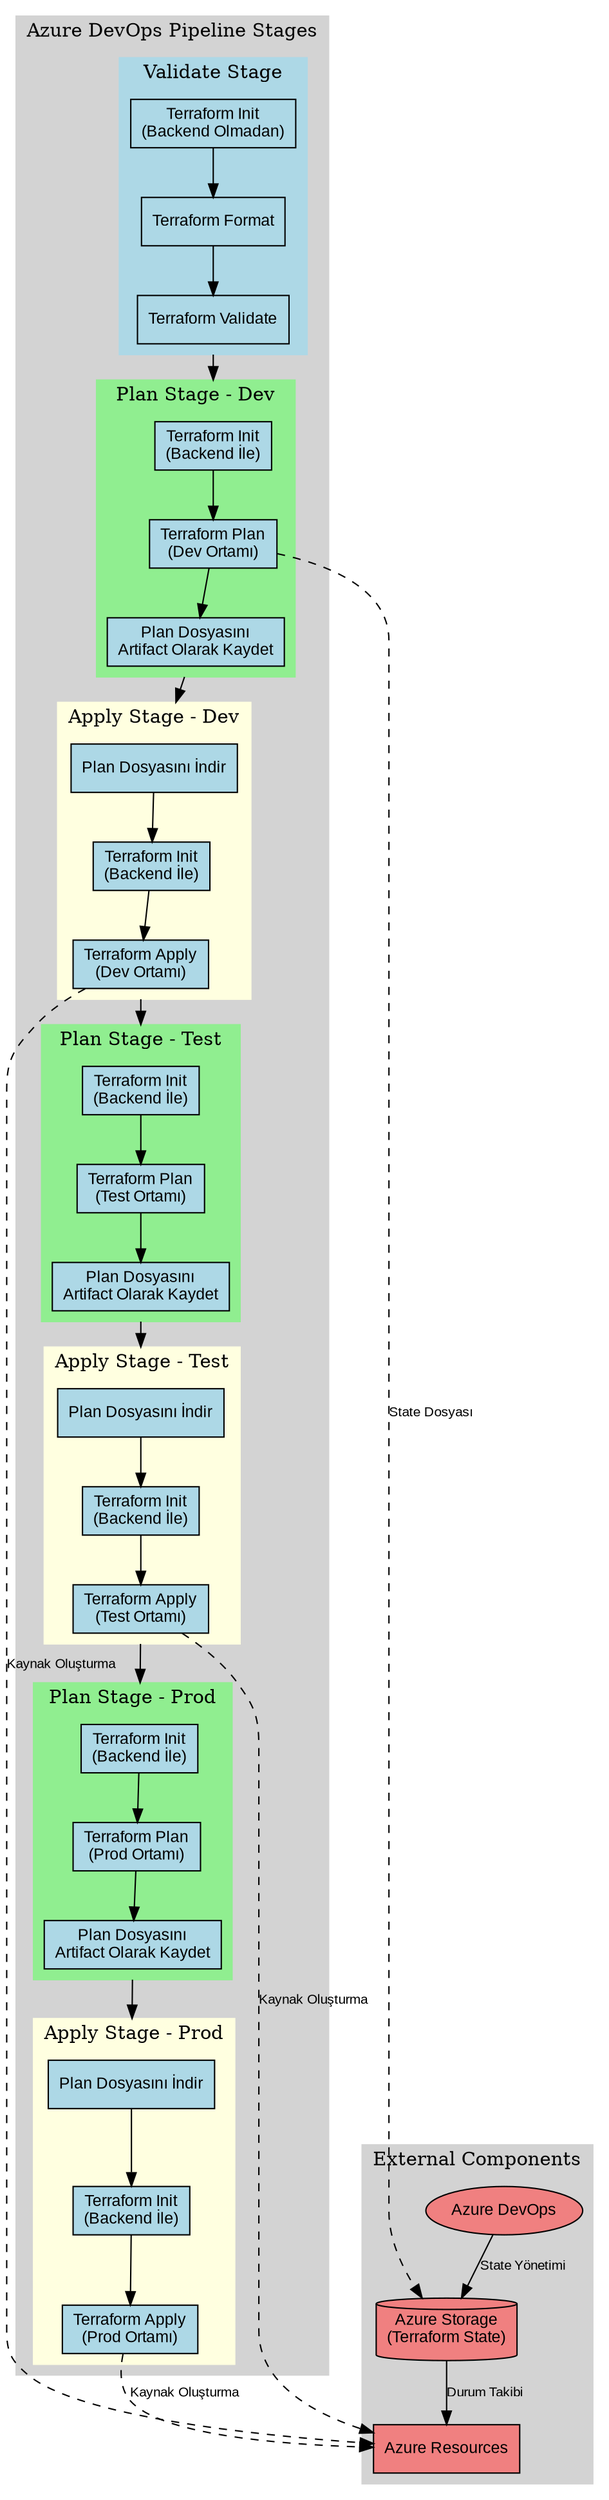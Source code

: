 digraph G {
    // Graph settings
    rankdir=TB;
    compound=true;
    node [shape=box, style=filled, fillcolor=lightblue, fontname="Arial", fontsize=12];
    edge [fontname="Arial", fontsize=10];
    
    // Stages
    subgraph cluster_stages {
        label="Azure DevOps Pipeline Stages";
        style=filled;
        color=lightgrey;
        
        // Validation Stage
        subgraph cluster_validate {
            label="Validate Stage";
            style=filled;
            color=lightblue;
            
            validate_init [label="Terraform Init\n(Backend Olmadan)"];
            validate_fmt [label="Terraform Format"];
            validate_validate [label="Terraform Validate"];
            
            validate_init -> validate_fmt -> validate_validate;
        }
        
        // Plan Stage - Dev
        subgraph cluster_plan_dev {
            label="Plan Stage - Dev";
            style=filled;
            color=lightgreen;
            
            plan_init [label="Terraform Init\n(Backend İle)"];
            plan_dev [label="Terraform Plan\n(Dev Ortamı)"];
            plan_artifact [label="Plan Dosyasını\nArtifact Olarak Kaydet"];
            
            plan_init -> plan_dev -> plan_artifact;
        }
        
        // Apply Stage - Dev
        subgraph cluster_apply_dev {
            label="Apply Stage - Dev";
            style=filled;
            color=lightyellow;
            
            apply_dev_init [label="Terraform Init\n(Backend İle)"];
            apply_dev_download [label="Plan Dosyasını İndir"];
            apply_dev_apply [label="Terraform Apply\n(Dev Ortamı)"];
            
            apply_dev_download -> apply_dev_init -> apply_dev_apply;
        }
        
        // Plan Stage - Test
        subgraph cluster_plan_test {
            label="Plan Stage - Test";
            style=filled;
            color=lightgreen;
            
            plan_test_init [label="Terraform Init\n(Backend İle)"];
            plan_test [label="Terraform Plan\n(Test Ortamı)"];
            plan_test_artifact [label="Plan Dosyasını\nArtifact Olarak Kaydet"];
            
            plan_test_init -> plan_test -> plan_test_artifact;
        }
        
        // Apply Stage - Test
        subgraph cluster_apply_test {
            label="Apply Stage - Test";
            style=filled;
            color=lightyellow;
            
            apply_test_init [label="Terraform Init\n(Backend İle)"];
            apply_test_download [label="Plan Dosyasını İndir"];
            apply_test_apply [label="Terraform Apply\n(Test Ortamı)"];
            
            apply_test_download -> apply_test_init -> apply_test_apply;
        }
        
        // Plan Stage - Prod
        subgraph cluster_plan_prod {
            label="Plan Stage - Prod";
            style=filled;
            color=lightgreen;
            
            plan_prod_init [label="Terraform Init\n(Backend İle)"];
            plan_prod [label="Terraform Plan\n(Prod Ortamı)"];
            plan_prod_artifact [label="Plan Dosyasını\nArtifact Olarak Kaydet"];
            
            plan_prod_init -> plan_prod -> plan_prod_artifact;
        }
        
        // Apply Stage - Prod
        subgraph cluster_apply_prod {
            label="Apply Stage - Prod";
            style=filled;
            color=lightyellow;
            
            apply_prod_init [label="Terraform Init\n(Backend İle)"];
            apply_prod_download [label="Plan Dosyasını İndir"];
            apply_prod_apply [label="Terraform Apply\n(Prod Ortamı)"];
            
            apply_prod_download -> apply_prod_init -> apply_prod_apply;
        }
        
        // Stage dependencies
        validate_validate -> plan_init [ltail=cluster_validate, lhead=cluster_plan_dev];
        plan_artifact -> apply_dev_download [ltail=cluster_plan_dev, lhead=cluster_apply_dev];
        apply_dev_apply -> plan_test_init [ltail=cluster_apply_dev, lhead=cluster_plan_test];
        plan_test_artifact -> apply_test_download [ltail=cluster_plan_test, lhead=cluster_apply_test];
        apply_test_apply -> plan_prod_init [ltail=cluster_apply_test, lhead=cluster_plan_prod];
        plan_prod_artifact -> apply_prod_download [ltail=cluster_plan_prod, lhead=cluster_apply_prod];
    }
    
    // External components
    subgraph cluster_external {
        label="External Components";
        style=filled;
        color=lightgrey;
        
        azure_devops [label="Azure DevOps", shape=ellipse, fillcolor=lightcoral];
        azure_storage [label="Azure Storage\n(Terraform State)", shape=cylinder, fillcolor=lightcoral];
        azure_resources [label="Azure Resources", shape=cloud, fillcolor=lightcoral];
        
        azure_devops -> azure_storage [label="State Yönetimi"];
        azure_storage -> azure_resources [label="Durum Takibi"];
    }
    
    // Connect pipeline to external components
    plan_dev -> azure_storage [style=dashed, label="State Dosyası"];
    apply_dev_apply -> azure_resources [style=dashed, label="Kaynak Oluşturma"];
    apply_test_apply -> azure_resources [style=dashed, label="Kaynak Oluşturma"];
    apply_prod_apply -> azure_resources [style=dashed, label="Kaynak Oluşturma"];
}
